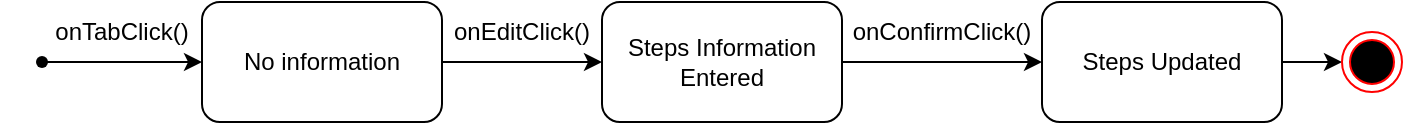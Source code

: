 <mxfile version="15.9.6" type="github">
  <diagram id="7o7gJt59_dbQLyxEKjki" name="Page-1">
    <mxGraphModel dx="1038" dy="536" grid="1" gridSize="10" guides="1" tooltips="1" connect="1" arrows="1" fold="1" page="1" pageScale="1" pageWidth="850" pageHeight="1100" math="0" shadow="0">
      <root>
        <mxCell id="0" />
        <mxCell id="1" parent="0" />
        <mxCell id="qZYSsHvHWTGZKPRxDLtK-2" style="edgeStyle=orthogonalEdgeStyle;rounded=0;orthogonalLoop=1;jettySize=auto;html=1;" parent="1" source="qZYSsHvHWTGZKPRxDLtK-1" edge="1">
          <mxGeometry relative="1" as="geometry">
            <mxPoint x="100" y="390" as="targetPoint" />
          </mxGeometry>
        </mxCell>
        <mxCell id="qZYSsHvHWTGZKPRxDLtK-1" value="" style="shape=waypoint;sketch=0;fillStyle=solid;size=6;pointerEvents=1;points=[];fillColor=none;resizable=0;rotatable=0;perimeter=centerPerimeter;snapToPoint=1;" parent="1" vertex="1">
          <mxGeometry y="370" width="40" height="40" as="geometry" />
        </mxCell>
        <mxCell id="qZYSsHvHWTGZKPRxDLtK-5" style="edgeStyle=orthogonalEdgeStyle;rounded=0;orthogonalLoop=1;jettySize=auto;html=1;" parent="1" source="qZYSsHvHWTGZKPRxDLtK-3" edge="1">
          <mxGeometry relative="1" as="geometry">
            <mxPoint x="300" y="390" as="targetPoint" />
          </mxGeometry>
        </mxCell>
        <mxCell id="qZYSsHvHWTGZKPRxDLtK-3" value="No information" style="rounded=1;whiteSpace=wrap;html=1;" parent="1" vertex="1">
          <mxGeometry x="100" y="360" width="120" height="60" as="geometry" />
        </mxCell>
        <mxCell id="qZYSsHvHWTGZKPRxDLtK-4" value="onTabClick()" style="text;html=1;strokeColor=none;fillColor=none;align=center;verticalAlign=middle;whiteSpace=wrap;rounded=0;" parent="1" vertex="1">
          <mxGeometry x="30" y="360" width="60" height="30" as="geometry" />
        </mxCell>
        <mxCell id="qZYSsHvHWTGZKPRxDLtK-6" value="onEditClick()" style="text;html=1;strokeColor=none;fillColor=none;align=center;verticalAlign=middle;whiteSpace=wrap;rounded=0;" parent="1" vertex="1">
          <mxGeometry x="230" y="360" width="60" height="30" as="geometry" />
        </mxCell>
        <mxCell id="qZYSsHvHWTGZKPRxDLtK-8" style="edgeStyle=orthogonalEdgeStyle;rounded=0;orthogonalLoop=1;jettySize=auto;html=1;" parent="1" source="qZYSsHvHWTGZKPRxDLtK-7" edge="1">
          <mxGeometry relative="1" as="geometry">
            <mxPoint x="520" y="390" as="targetPoint" />
          </mxGeometry>
        </mxCell>
        <mxCell id="qZYSsHvHWTGZKPRxDLtK-7" value="Steps Information Entered" style="rounded=1;whiteSpace=wrap;html=1;" parent="1" vertex="1">
          <mxGeometry x="300" y="360" width="120" height="60" as="geometry" />
        </mxCell>
        <mxCell id="qZYSsHvHWTGZKPRxDLtK-9" value="onConfirmClick()" style="text;html=1;strokeColor=none;fillColor=none;align=center;verticalAlign=middle;whiteSpace=wrap;rounded=0;" parent="1" vertex="1">
          <mxGeometry x="440" y="360" width="60" height="30" as="geometry" />
        </mxCell>
        <mxCell id="PQBaS2103UH1TGW2gyDu-2" style="edgeStyle=orthogonalEdgeStyle;rounded=0;orthogonalLoop=1;jettySize=auto;html=1;exitX=1;exitY=0.5;exitDx=0;exitDy=0;entryX=0;entryY=0.5;entryDx=0;entryDy=0;" edge="1" parent="1" source="qZYSsHvHWTGZKPRxDLtK-10" target="PQBaS2103UH1TGW2gyDu-1">
          <mxGeometry relative="1" as="geometry" />
        </mxCell>
        <mxCell id="qZYSsHvHWTGZKPRxDLtK-10" value="Steps Updated" style="rounded=1;whiteSpace=wrap;html=1;" parent="1" vertex="1">
          <mxGeometry x="520" y="360" width="120" height="60" as="geometry" />
        </mxCell>
        <mxCell id="PQBaS2103UH1TGW2gyDu-1" value="" style="ellipse;html=1;shape=endState;fillColor=#000000;strokeColor=#ff0000;" vertex="1" parent="1">
          <mxGeometry x="670" y="375" width="30" height="30" as="geometry" />
        </mxCell>
      </root>
    </mxGraphModel>
  </diagram>
</mxfile>
